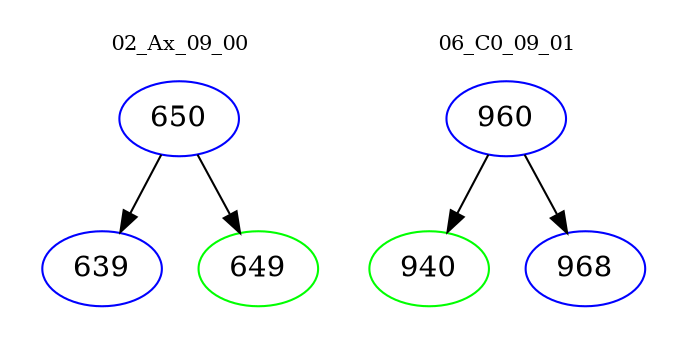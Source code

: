 digraph{
subgraph cluster_0 {
color = white
label = "02_Ax_09_00";
fontsize=10;
T0_650 [label="650", color="blue"]
T0_650 -> T0_639 [color="black"]
T0_639 [label="639", color="blue"]
T0_650 -> T0_649 [color="black"]
T0_649 [label="649", color="green"]
}
subgraph cluster_1 {
color = white
label = "06_C0_09_01";
fontsize=10;
T1_960 [label="960", color="blue"]
T1_960 -> T1_940 [color="black"]
T1_940 [label="940", color="green"]
T1_960 -> T1_968 [color="black"]
T1_968 [label="968", color="blue"]
}
}
